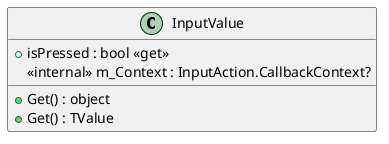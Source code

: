 @startuml
class InputValue {
    + Get() : object
    + Get() : TValue
    + isPressed : bool <<get>>
    <<internal>> m_Context : InputAction.CallbackContext?
}
@enduml
